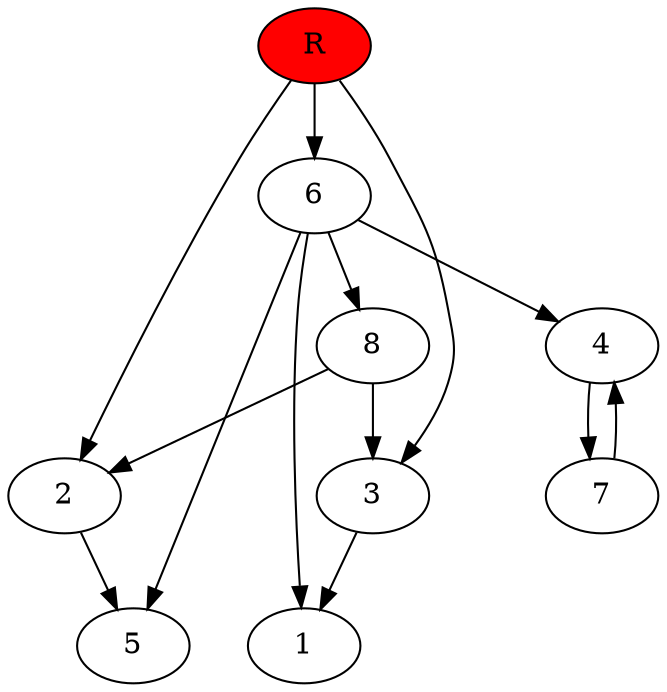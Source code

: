 digraph prb74196 {
	1
	2
	3
	4
	5
	6
	7
	8
	R [fillcolor="#ff0000" style=filled]
	2 -> 5
	3 -> 1
	4 -> 7
	6 -> 1
	6 -> 4
	6 -> 5
	6 -> 8
	7 -> 4
	8 -> 2
	8 -> 3
	R -> 2
	R -> 3
	R -> 6
}
